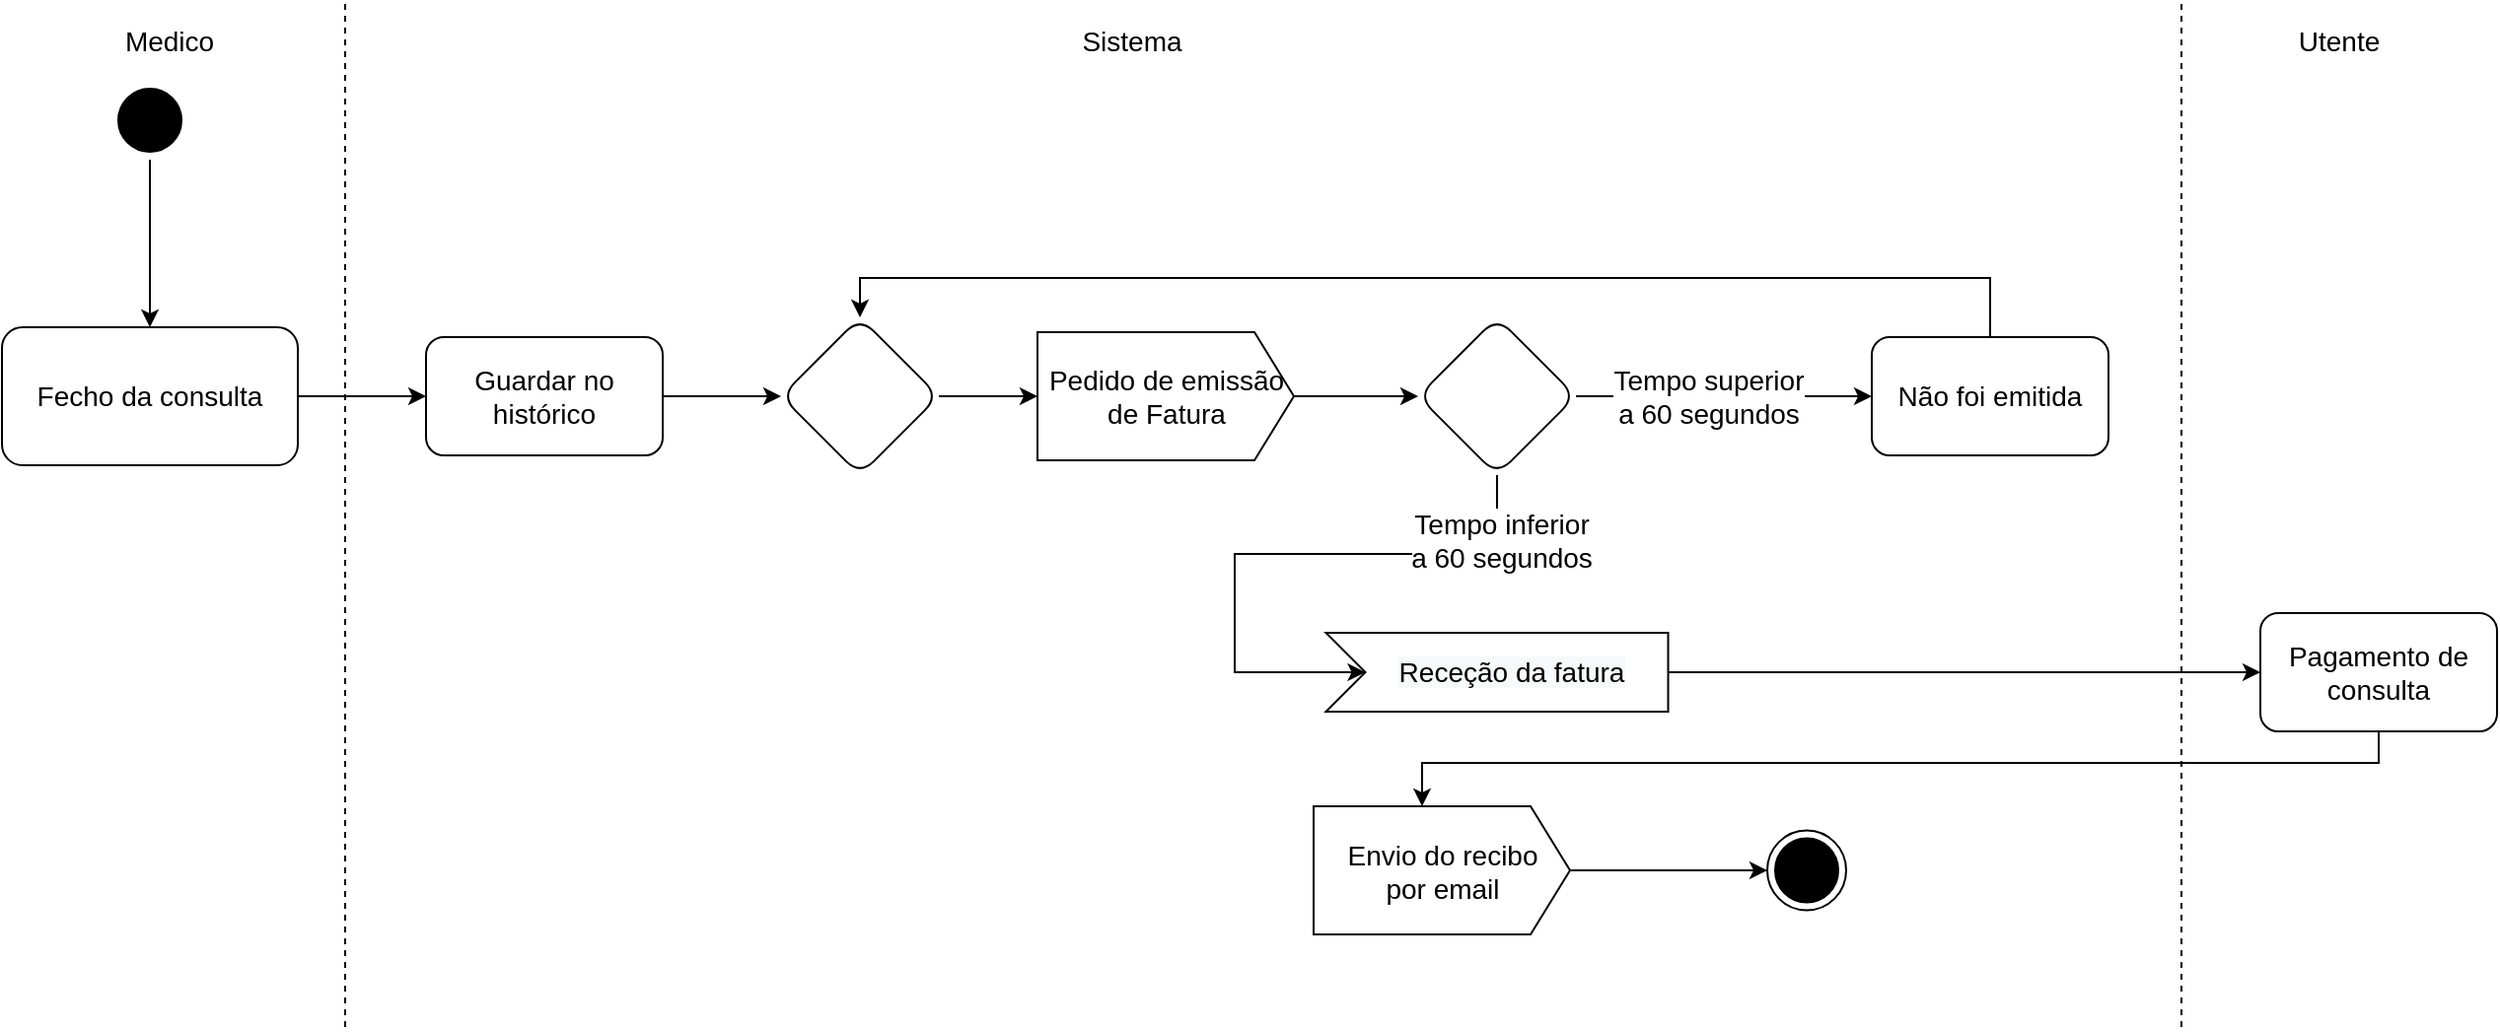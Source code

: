 <mxfile version="14.2.7" type="device"><diagram id="s4tnuD3-SeWJ04__fO5H" name="Page-1"><mxGraphModel dx="1038" dy="548" grid="1" gridSize="10" guides="1" tooltips="1" connect="1" arrows="1" fold="1" page="1" pageScale="1" pageWidth="2336" pageHeight="1654" math="0" shadow="0"><root><mxCell id="0"/><mxCell id="1" parent="0"/><mxCell id="I5ONP_PVu20rksgGWE7_-1" value="Medico" style="text;html=1;strokeColor=none;fillColor=none;align=center;verticalAlign=middle;whiteSpace=wrap;rounded=0;fontSize=14;" parent="1" vertex="1"><mxGeometry x="90" y="50" width="40" height="20" as="geometry"/></mxCell><mxCell id="I5ONP_PVu20rksgGWE7_-6" style="edgeStyle=orthogonalEdgeStyle;rounded=0;orthogonalLoop=1;jettySize=auto;html=1;entryX=0.5;entryY=0;entryDx=0;entryDy=0;" parent="1" source="I5ONP_PVu20rksgGWE7_-2" target="I5ONP_PVu20rksgGWE7_-5" edge="1"><mxGeometry relative="1" as="geometry"/></mxCell><mxCell id="I5ONP_PVu20rksgGWE7_-2" value="" style="ellipse;html=1;shape=startState;fillColor=#000000;" parent="1" vertex="1"><mxGeometry x="80" y="80" width="40" height="40" as="geometry"/></mxCell><mxCell id="I5ONP_PVu20rksgGWE7_-11" style="edgeStyle=orthogonalEdgeStyle;rounded=0;orthogonalLoop=1;jettySize=auto;html=1;entryX=0;entryY=0.5;entryDx=0;entryDy=0;exitX=1;exitY=0.5;exitDx=0;exitDy=0;exitPerimeter=0;" parent="1" source="pJ23uxYp-su2WjJavjf2-2" target="I5ONP_PVu20rksgGWE7_-21" edge="1"><mxGeometry relative="1" as="geometry"><mxPoint x="723" y="240" as="targetPoint"/><mxPoint x="683" y="240.0" as="sourcePoint"/></mxGeometry></mxCell><mxCell id="tWQB-w4Yd4fP-G6vv97u-4" style="edgeStyle=orthogonalEdgeStyle;rounded=0;orthogonalLoop=1;jettySize=auto;html=1;entryX=0;entryY=0.5;entryDx=0;entryDy=0;" parent="1" source="I5ONP_PVu20rksgGWE7_-5" target="tWQB-w4Yd4fP-G6vv97u-3" edge="1"><mxGeometry relative="1" as="geometry"/></mxCell><mxCell id="I5ONP_PVu20rksgGWE7_-5" value="Fecho da consulta" style="rounded=1;whiteSpace=wrap;html=1;fontSize=14;" parent="1" vertex="1"><mxGeometry x="25" y="205" width="150" height="70" as="geometry"/></mxCell><mxCell id="I5ONP_PVu20rksgGWE7_-7" value="" style="endArrow=none;html=1;dashed=1;" parent="1" edge="1"><mxGeometry width="50" height="50" relative="1" as="geometry"><mxPoint x="199" y="560" as="sourcePoint"/><mxPoint x="199" y="40" as="targetPoint"/></mxGeometry></mxCell><mxCell id="I5ONP_PVu20rksgGWE7_-9" value="Sistema" style="text;html=1;strokeColor=none;fillColor=none;align=center;verticalAlign=middle;whiteSpace=wrap;rounded=0;fontSize=14;" parent="1" vertex="1"><mxGeometry x="578" y="50" width="40" height="20" as="geometry"/></mxCell><mxCell id="I5ONP_PVu20rksgGWE7_-23" style="edgeStyle=orthogonalEdgeStyle;rounded=0;orthogonalLoop=1;jettySize=auto;html=1;fontSize=14;entryX=0;entryY=0.5;entryDx=0;entryDy=0;" parent="1" source="I5ONP_PVu20rksgGWE7_-21" target="I5ONP_PVu20rksgGWE7_-27" edge="1"><mxGeometry relative="1" as="geometry"><mxPoint x="983" y="240" as="targetPoint"/></mxGeometry></mxCell><mxCell id="I5ONP_PVu20rksgGWE7_-25" value="Tempo superior &lt;br&gt;a 60 segundos" style="edgeLabel;html=1;align=center;verticalAlign=middle;resizable=0;points=[];fontSize=14;" parent="I5ONP_PVu20rksgGWE7_-23" vertex="1" connectable="0"><mxGeometry x="-0.295" y="-3" relative="1" as="geometry"><mxPoint x="14" y="-3" as="offset"/></mxGeometry></mxCell><mxCell id="I5ONP_PVu20rksgGWE7_-24" style="edgeStyle=orthogonalEdgeStyle;rounded=0;orthogonalLoop=1;jettySize=auto;html=1;fontSize=14;entryX=0;entryY=0;entryDx=20;entryDy=20;entryPerimeter=0;" parent="1" source="I5ONP_PVu20rksgGWE7_-21" target="pJ23uxYp-su2WjJavjf2-5" edge="1"><mxGeometry relative="1" as="geometry"><mxPoint x="783" y="360" as="targetPoint"/><Array as="points"><mxPoint x="783" y="320"/><mxPoint x="650" y="320"/><mxPoint x="650" y="380"/></Array></mxGeometry></mxCell><mxCell id="I5ONP_PVu20rksgGWE7_-21" value="" style="rhombus;whiteSpace=wrap;html=1;rounded=1;fontSize=14;" parent="1" vertex="1"><mxGeometry x="743" y="200" width="80" height="80" as="geometry"/></mxCell><mxCell id="I5ONP_PVu20rksgGWE7_-26" value="Tempo inferior&lt;br&gt;a 60 segundos" style="edgeLabel;html=1;align=center;verticalAlign=middle;resizable=0;points=[];fontSize=14;" parent="1" vertex="1" connectable="0"><mxGeometry x="903" y="250" as="geometry"><mxPoint x="-118" y="63" as="offset"/></mxGeometry></mxCell><mxCell id="bEfgi9OzZbgTvV7EZZRw-1" style="edgeStyle=orthogonalEdgeStyle;rounded=0;orthogonalLoop=1;jettySize=auto;html=1;entryX=0.5;entryY=0;entryDx=0;entryDy=0;" parent="1" source="I5ONP_PVu20rksgGWE7_-27" target="pJ23uxYp-su2WjJavjf2-8" edge="1"><mxGeometry relative="1" as="geometry"><Array as="points"><mxPoint x="1033" y="180"/><mxPoint x="460" y="180"/></Array><mxPoint x="608" y="180" as="targetPoint"/></mxGeometry></mxCell><mxCell id="I5ONP_PVu20rksgGWE7_-27" value="Não foi emitida" style="rounded=1;whiteSpace=wrap;html=1;fontSize=14;" parent="1" vertex="1"><mxGeometry x="973" y="210" width="120" height="60" as="geometry"/></mxCell><mxCell id="tWQB-w4Yd4fP-G6vv97u-9" style="edgeStyle=orthogonalEdgeStyle;rounded=0;orthogonalLoop=1;jettySize=auto;html=1;entryX=0;entryY=0.5;entryDx=0;entryDy=0;exitX=1;exitY=0.5;exitDx=0;exitDy=0;exitPerimeter=0;" parent="1" source="pJ23uxYp-su2WjJavjf2-5" target="tWQB-w4Yd4fP-G6vv97u-8" edge="1"><mxGeometry relative="1" as="geometry"><mxPoint x="709.5" y="380" as="sourcePoint"/></mxGeometry></mxCell><mxCell id="bEfgi9OzZbgTvV7EZZRw-3" value="" style="ellipse;html=1;shape=endState;fillColor=#000000;" parent="1" vertex="1"><mxGeometry x="920" y="460.25" width="40" height="40.5" as="geometry"/></mxCell><mxCell id="_VYOvQ2RMEcY0aeNX4yk-1" style="edgeStyle=orthogonalEdgeStyle;rounded=0;orthogonalLoop=1;jettySize=auto;html=1;entryX=0;entryY=0.5;entryDx=0;entryDy=0;" parent="1" source="tWQB-w4Yd4fP-G6vv97u-3" target="pJ23uxYp-su2WjJavjf2-8" edge="1"><mxGeometry relative="1" as="geometry"/></mxCell><mxCell id="tWQB-w4Yd4fP-G6vv97u-3" value="Guardar no histórico" style="rounded=1;whiteSpace=wrap;html=1;fontSize=14;" parent="1" vertex="1"><mxGeometry x="240" y="210" width="120" height="60" as="geometry"/></mxCell><mxCell id="tWQB-w4Yd4fP-G6vv97u-6" value="Utente" style="text;html=1;strokeColor=none;fillColor=none;align=center;verticalAlign=middle;whiteSpace=wrap;rounded=0;fontSize=14;" parent="1" vertex="1"><mxGeometry x="1190" y="50" width="40" height="20" as="geometry"/></mxCell><mxCell id="tWQB-w4Yd4fP-G6vv97u-7" value="" style="endArrow=none;html=1;dashed=1;" parent="1" edge="1"><mxGeometry width="50" height="50" relative="1" as="geometry"><mxPoint x="1130" y="560" as="sourcePoint"/><mxPoint x="1130" y="40" as="targetPoint"/></mxGeometry></mxCell><mxCell id="tWQB-w4Yd4fP-G6vv97u-11" style="edgeStyle=orthogonalEdgeStyle;rounded=0;orthogonalLoop=1;jettySize=auto;html=1;entryX=0;entryY=0;entryDx=55;entryDy=0;exitX=0.5;exitY=1;exitDx=0;exitDy=0;entryPerimeter=0;" parent="1" source="tWQB-w4Yd4fP-G6vv97u-8" target="pJ23uxYp-su2WjJavjf2-3" edge="1"><mxGeometry relative="1" as="geometry"><Array as="points"><mxPoint x="1230" y="426"/><mxPoint x="745" y="426"/></Array><mxPoint x="1080" y="396" as="sourcePoint"/><mxPoint x="953" y="466.0" as="targetPoint"/></mxGeometry></mxCell><mxCell id="tWQB-w4Yd4fP-G6vv97u-8" value="Pagamento de consulta" style="rounded=1;whiteSpace=wrap;html=1;fontSize=14;" parent="1" vertex="1"><mxGeometry x="1170" y="350" width="120" height="60" as="geometry"/></mxCell><mxCell id="pJ23uxYp-su2WjJavjf2-2" value="&lt;span&gt;Pedido de emissão &lt;br&gt;de Fatura&lt;/span&gt;" style="html=1;shape=mxgraph.infographic.ribbonSimple;notch1=0;notch2=20;align=center;verticalAlign=middle;fontSize=14;fontStyle=0;fillColor=#FFFFFF;" parent="1" vertex="1"><mxGeometry x="550" y="207.5" width="130" height="65" as="geometry"/></mxCell><mxCell id="pJ23uxYp-su2WjJavjf2-4" style="edgeStyle=orthogonalEdgeStyle;rounded=0;orthogonalLoop=1;jettySize=auto;html=1;entryX=0;entryY=0.5;entryDx=0;entryDy=0;" parent="1" source="pJ23uxYp-su2WjJavjf2-3" target="bEfgi9OzZbgTvV7EZZRw-3" edge="1"><mxGeometry relative="1" as="geometry"/></mxCell><mxCell id="pJ23uxYp-su2WjJavjf2-3" value="Envio do recibo &lt;br&gt;por email" style="html=1;shape=mxgraph.infographic.ribbonSimple;notch1=0;notch2=20;align=center;verticalAlign=middle;fontSize=14;fontStyle=0;fillColor=#FFFFFF;" parent="1" vertex="1"><mxGeometry x="690" y="448" width="130" height="65" as="geometry"/></mxCell><mxCell id="pJ23uxYp-su2WjJavjf2-5" value="&#10;&#10;&lt;span style=&quot;color: rgb(0, 0, 0); font-family: helvetica; font-size: 14px; font-style: normal; font-weight: 400; letter-spacing: normal; text-align: center; text-indent: 0px; text-transform: none; word-spacing: 0px; background-color: rgb(248, 249, 250); display: inline; float: none;&quot;&gt;Receção da fatura&lt;/span&gt;&#10;&#10;" style="html=1;shape=mxgraph.infographic.ribbonSimple;notch1=20;notch2=0;align=center;verticalAlign=middle;fontSize=14;fontStyle=0;fillColor=#FFFFFF;flipH=0;spacingRight=0;spacingLeft=14;" parent="1" vertex="1"><mxGeometry x="696.25" y="360" width="173.5" height="40" as="geometry"/></mxCell><mxCell id="pJ23uxYp-su2WjJavjf2-9" style="edgeStyle=orthogonalEdgeStyle;rounded=0;orthogonalLoop=1;jettySize=auto;html=1;entryX=0;entryY=0;entryDx=0;entryDy=32.5;entryPerimeter=0;" parent="1" source="pJ23uxYp-su2WjJavjf2-8" target="pJ23uxYp-su2WjJavjf2-2" edge="1"><mxGeometry relative="1" as="geometry"/></mxCell><mxCell id="pJ23uxYp-su2WjJavjf2-8" value="" style="rhombus;whiteSpace=wrap;html=1;rounded=1;fontSize=14;" parent="1" vertex="1"><mxGeometry x="420" y="200" width="80" height="80" as="geometry"/></mxCell></root></mxGraphModel></diagram></mxfile>